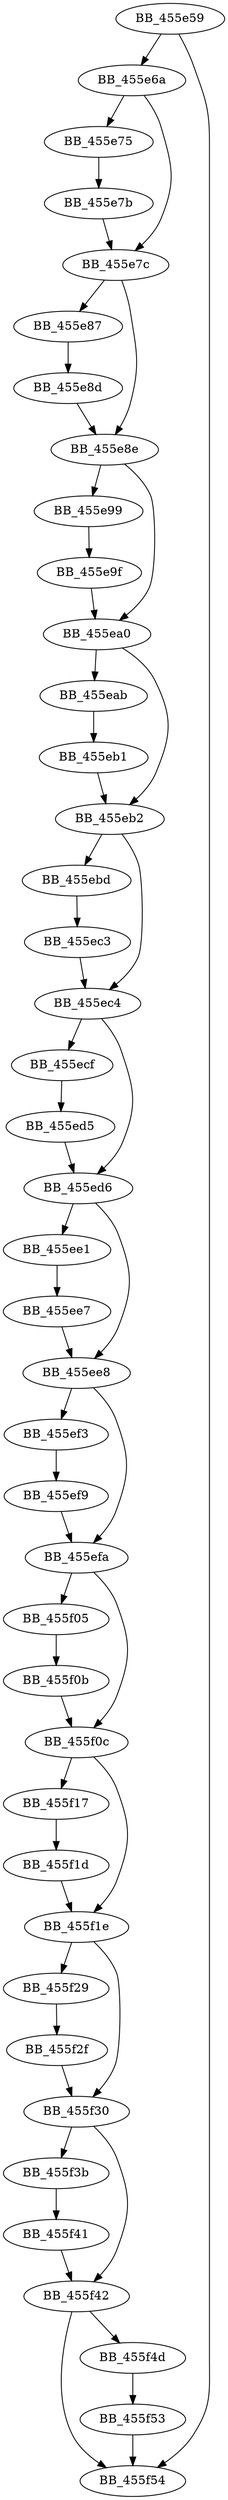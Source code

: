 DiGraph sub_455E59{
BB_455e59->BB_455e6a
BB_455e59->BB_455f54
BB_455e6a->BB_455e75
BB_455e6a->BB_455e7c
BB_455e75->BB_455e7b
BB_455e7b->BB_455e7c
BB_455e7c->BB_455e87
BB_455e7c->BB_455e8e
BB_455e87->BB_455e8d
BB_455e8d->BB_455e8e
BB_455e8e->BB_455e99
BB_455e8e->BB_455ea0
BB_455e99->BB_455e9f
BB_455e9f->BB_455ea0
BB_455ea0->BB_455eab
BB_455ea0->BB_455eb2
BB_455eab->BB_455eb1
BB_455eb1->BB_455eb2
BB_455eb2->BB_455ebd
BB_455eb2->BB_455ec4
BB_455ebd->BB_455ec3
BB_455ec3->BB_455ec4
BB_455ec4->BB_455ecf
BB_455ec4->BB_455ed6
BB_455ecf->BB_455ed5
BB_455ed5->BB_455ed6
BB_455ed6->BB_455ee1
BB_455ed6->BB_455ee8
BB_455ee1->BB_455ee7
BB_455ee7->BB_455ee8
BB_455ee8->BB_455ef3
BB_455ee8->BB_455efa
BB_455ef3->BB_455ef9
BB_455ef9->BB_455efa
BB_455efa->BB_455f05
BB_455efa->BB_455f0c
BB_455f05->BB_455f0b
BB_455f0b->BB_455f0c
BB_455f0c->BB_455f17
BB_455f0c->BB_455f1e
BB_455f17->BB_455f1d
BB_455f1d->BB_455f1e
BB_455f1e->BB_455f29
BB_455f1e->BB_455f30
BB_455f29->BB_455f2f
BB_455f2f->BB_455f30
BB_455f30->BB_455f3b
BB_455f30->BB_455f42
BB_455f3b->BB_455f41
BB_455f41->BB_455f42
BB_455f42->BB_455f4d
BB_455f42->BB_455f54
BB_455f4d->BB_455f53
BB_455f53->BB_455f54
}
